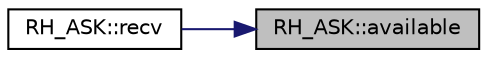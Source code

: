 digraph "RH_ASK::available"
{
 // LATEX_PDF_SIZE
  edge [fontname="Helvetica",fontsize="10",labelfontname="Helvetica",labelfontsize="10"];
  node [fontname="Helvetica",fontsize="10",shape=record];
  rankdir="RL";
  Node1 [label="RH_ASK::available",height=0.2,width=0.4,color="black", fillcolor="grey75", style="filled", fontcolor="black",tooltip=" "];
  Node1 -> Node2 [dir="back",color="midnightblue",fontsize="10",style="solid",fontname="Helvetica"];
  Node2 [label="RH_ASK::recv",height=0.2,width=0.4,color="black", fillcolor="white", style="filled",URL="$class_r_h___a_s_k.html#ad4368e05eb215f4567a2732bb1d6e2ce",tooltip=" "];
}

